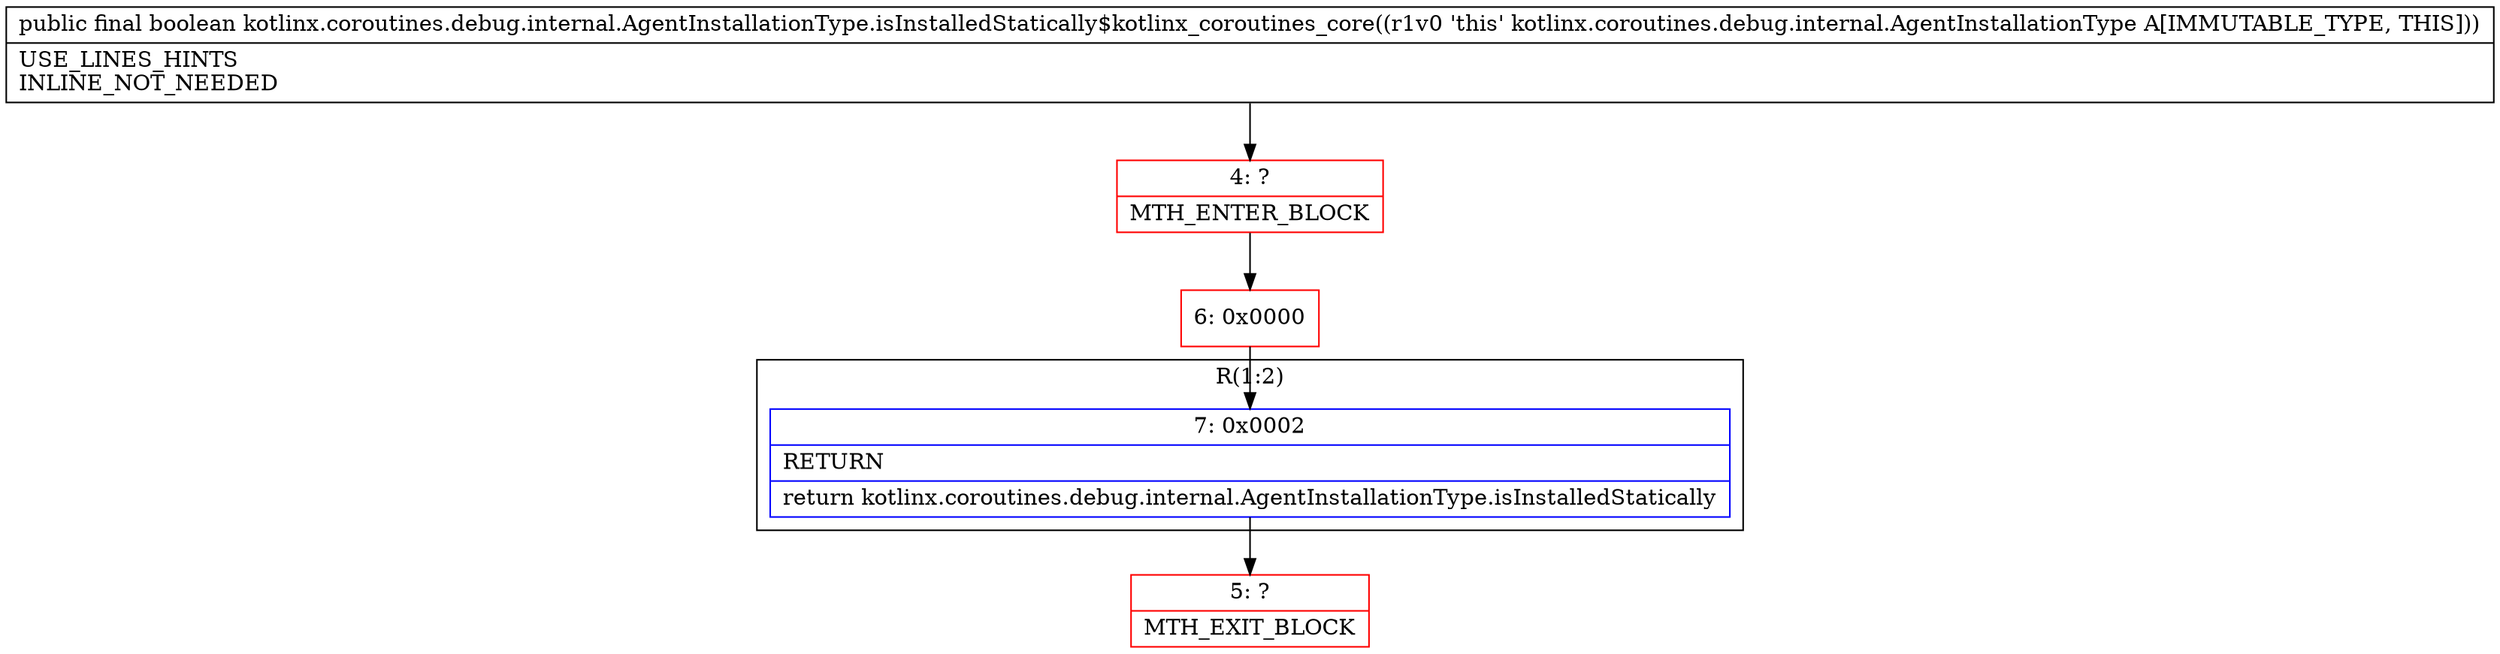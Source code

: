 digraph "CFG forkotlinx.coroutines.debug.internal.AgentInstallationType.isInstalledStatically$kotlinx_coroutines_core()Z" {
subgraph cluster_Region_1879382569 {
label = "R(1:2)";
node [shape=record,color=blue];
Node_7 [shape=record,label="{7\:\ 0x0002|RETURN\l|return kotlinx.coroutines.debug.internal.AgentInstallationType.isInstalledStatically\l}"];
}
Node_4 [shape=record,color=red,label="{4\:\ ?|MTH_ENTER_BLOCK\l}"];
Node_6 [shape=record,color=red,label="{6\:\ 0x0000}"];
Node_5 [shape=record,color=red,label="{5\:\ ?|MTH_EXIT_BLOCK\l}"];
MethodNode[shape=record,label="{public final boolean kotlinx.coroutines.debug.internal.AgentInstallationType.isInstalledStatically$kotlinx_coroutines_core((r1v0 'this' kotlinx.coroutines.debug.internal.AgentInstallationType A[IMMUTABLE_TYPE, THIS]))  | USE_LINES_HINTS\lINLINE_NOT_NEEDED\l}"];
MethodNode -> Node_4;Node_7 -> Node_5;
Node_4 -> Node_6;
Node_6 -> Node_7;
}

